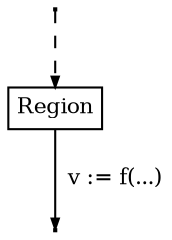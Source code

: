 digraph {
	ranksep=0.5
	nodesep=0.12
	node[fontsize=10.5,shape=box,height=0.02,width=0.02,margin="0.05,0.05"]
	edge[fontsize=10.5,arrowsize=0.5]


	start1 [label=""]
	3 [label="Region"]
	4 [label=""]

	start1->3[label=""style="dashed"]
	3->4[label="  v := f(...)"]
}